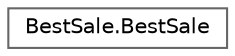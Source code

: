 digraph "Graphical Class Hierarchy"
{
 // LATEX_PDF_SIZE
  bgcolor="transparent";
  edge [fontname=Helvetica,fontsize=10,labelfontname=Helvetica,labelfontsize=10];
  node [fontname=Helvetica,fontsize=10,shape=box,height=0.2,width=0.4];
  rankdir="LR";
  Node0 [id="Node000000",label="BestSale.BestSale",height=0.2,width=0.4,color="grey40", fillcolor="white", style="filled",URL="$class_best_sale_1_1_best_sale.html",tooltip=" "];
}
